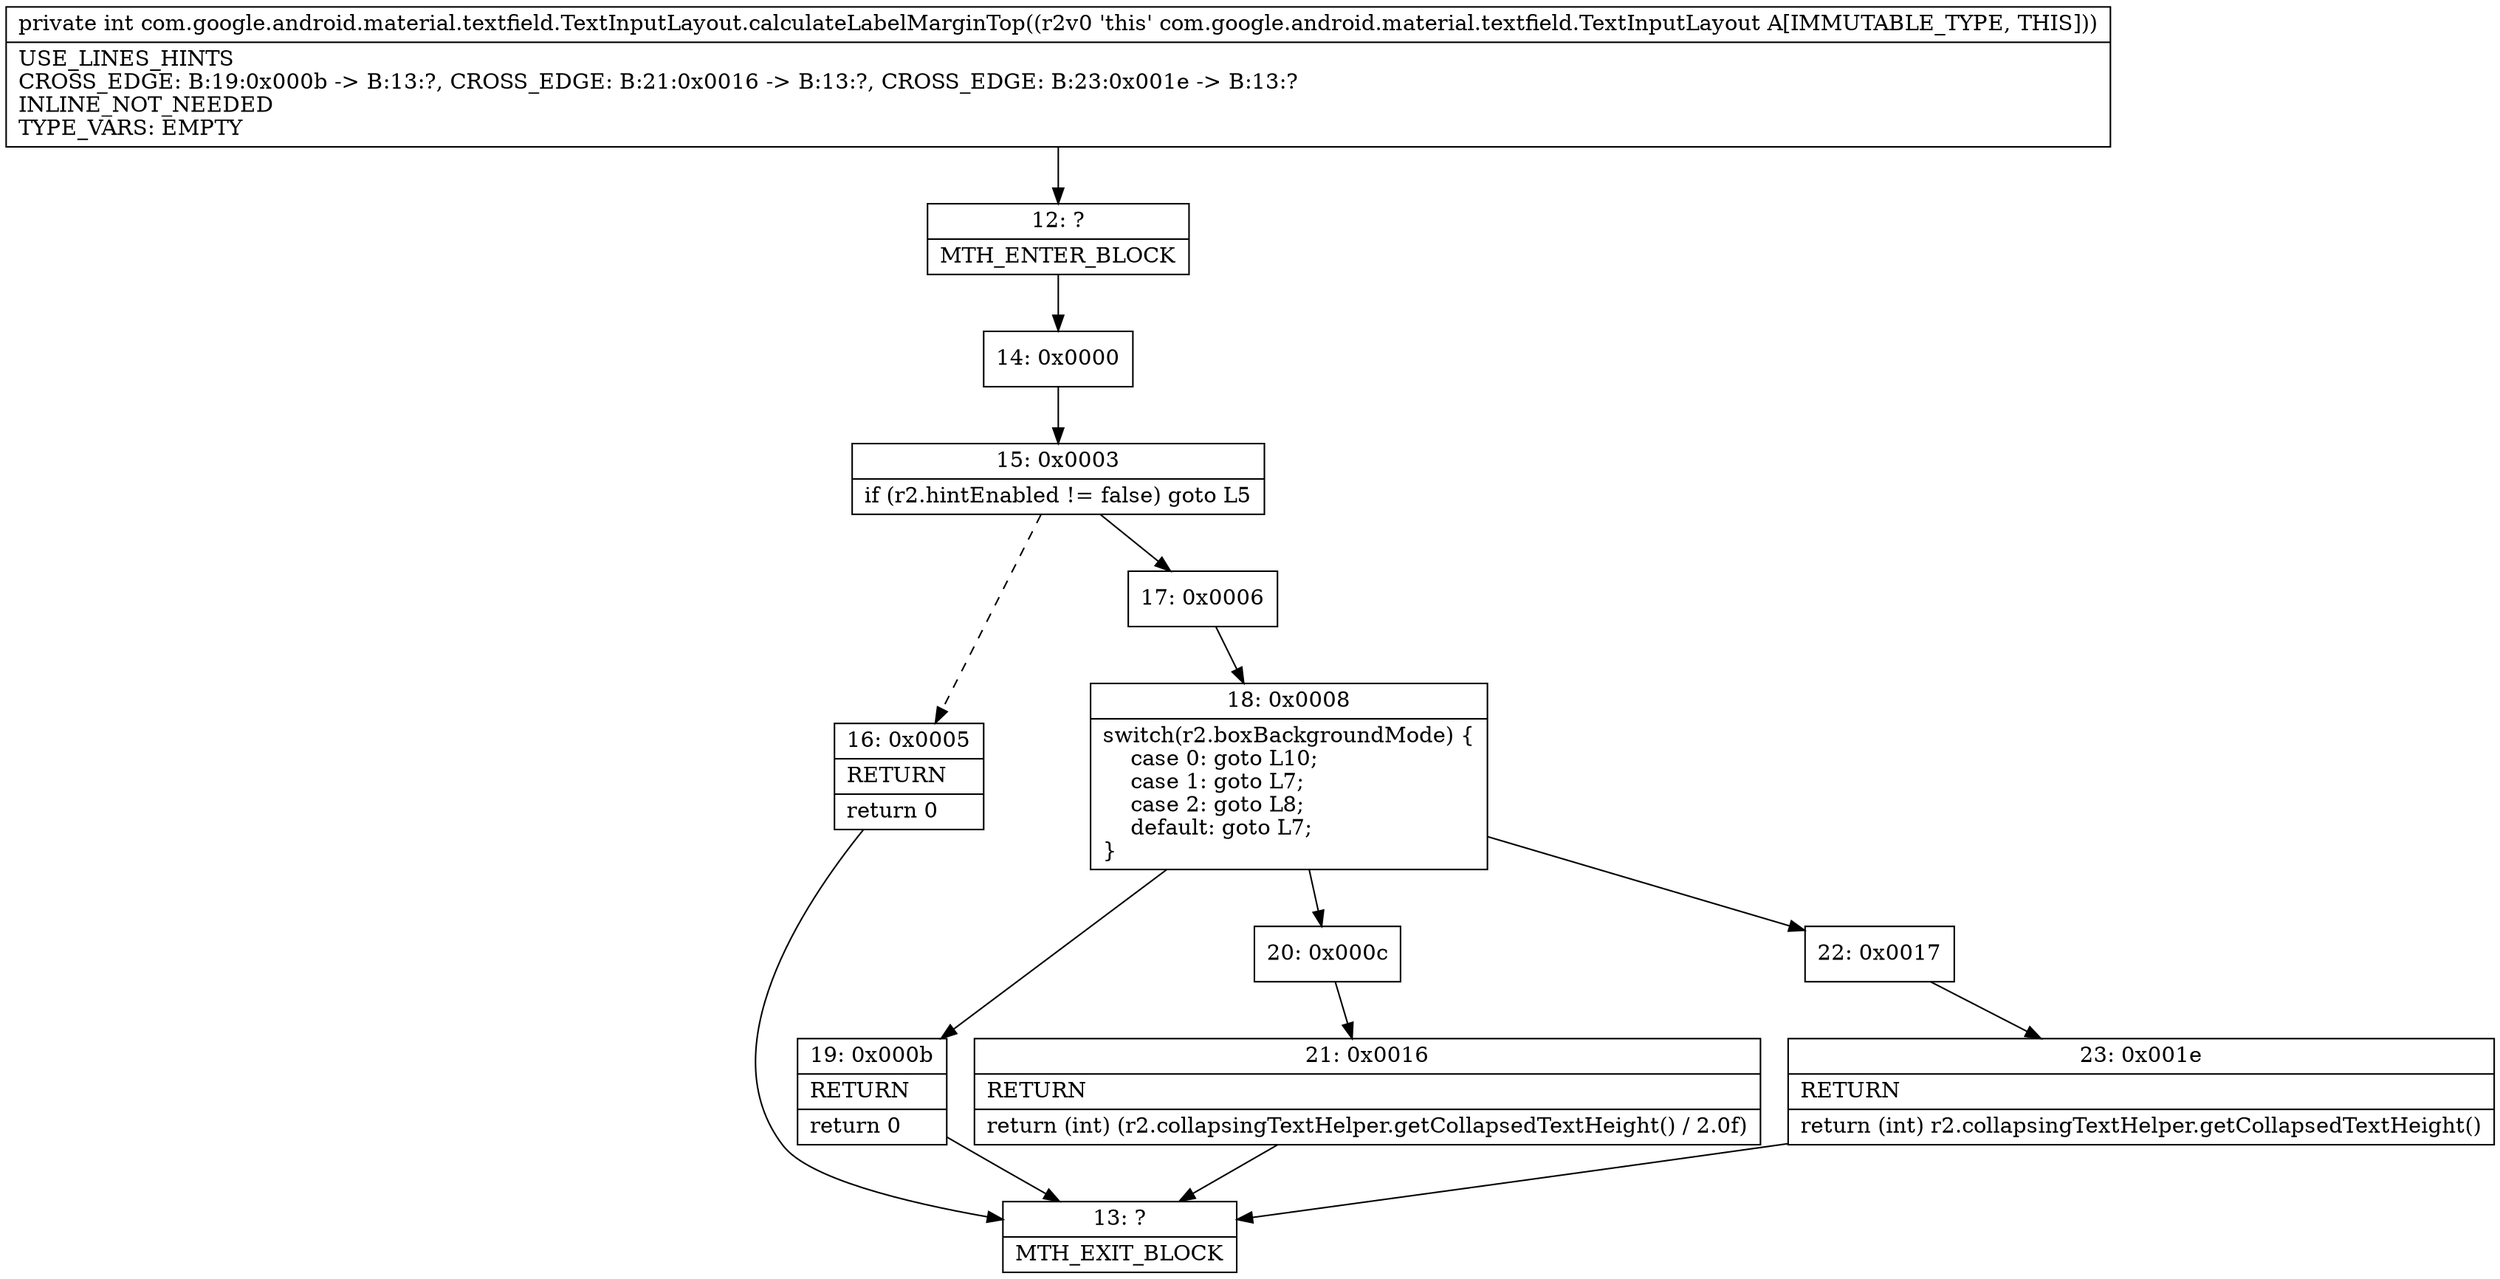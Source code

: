 digraph "CFG forcom.google.android.material.textfield.TextInputLayout.calculateLabelMarginTop()I" {
Node_12 [shape=record,label="{12\:\ ?|MTH_ENTER_BLOCK\l}"];
Node_14 [shape=record,label="{14\:\ 0x0000}"];
Node_15 [shape=record,label="{15\:\ 0x0003|if (r2.hintEnabled != false) goto L5\l}"];
Node_16 [shape=record,label="{16\:\ 0x0005|RETURN\l|return 0\l}"];
Node_13 [shape=record,label="{13\:\ ?|MTH_EXIT_BLOCK\l}"];
Node_17 [shape=record,label="{17\:\ 0x0006}"];
Node_18 [shape=record,label="{18\:\ 0x0008|switch(r2.boxBackgroundMode) \{\l    case 0: goto L10;\l    case 1: goto L7;\l    case 2: goto L8;\l    default: goto L7;\l\}\l}"];
Node_19 [shape=record,label="{19\:\ 0x000b|RETURN\l|return 0\l}"];
Node_20 [shape=record,label="{20\:\ 0x000c}"];
Node_21 [shape=record,label="{21\:\ 0x0016|RETURN\l|return (int) (r2.collapsingTextHelper.getCollapsedTextHeight() \/ 2.0f)\l}"];
Node_22 [shape=record,label="{22\:\ 0x0017}"];
Node_23 [shape=record,label="{23\:\ 0x001e|RETURN\l|return (int) r2.collapsingTextHelper.getCollapsedTextHeight()\l}"];
MethodNode[shape=record,label="{private int com.google.android.material.textfield.TextInputLayout.calculateLabelMarginTop((r2v0 'this' com.google.android.material.textfield.TextInputLayout A[IMMUTABLE_TYPE, THIS]))  | USE_LINES_HINTS\lCROSS_EDGE: B:19:0x000b \-\> B:13:?, CROSS_EDGE: B:21:0x0016 \-\> B:13:?, CROSS_EDGE: B:23:0x001e \-\> B:13:?\lINLINE_NOT_NEEDED\lTYPE_VARS: EMPTY\l}"];
MethodNode -> Node_12;Node_12 -> Node_14;
Node_14 -> Node_15;
Node_15 -> Node_16[style=dashed];
Node_15 -> Node_17;
Node_16 -> Node_13;
Node_17 -> Node_18;
Node_18 -> Node_19;
Node_18 -> Node_20;
Node_18 -> Node_22;
Node_19 -> Node_13;
Node_20 -> Node_21;
Node_21 -> Node_13;
Node_22 -> Node_23;
Node_23 -> Node_13;
}

